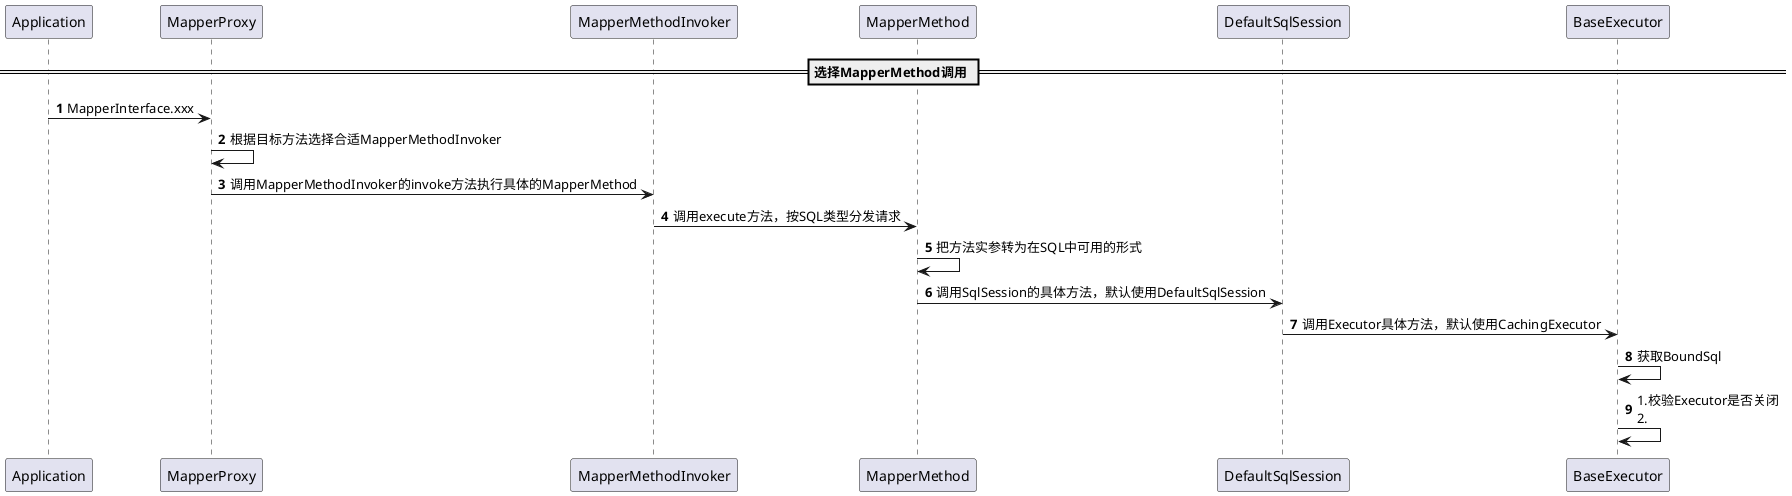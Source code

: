 @startuml
'https://plantuml.com/sequence-diagram

autonumber
== 选择MapperMethod调用 ==
Application -> MapperProxy: MapperInterface.xxx
MapperProxy -> MapperProxy: 根据目标方法选择合适MapperMethodInvoker
MapperProxy -> MapperMethodInvoker: 调用MapperMethodInvoker的invoke方法执行具体的MapperMethod
MapperMethodInvoker -> MapperMethod: 调用execute方法，按SQL类型分发请求
MapperMethod -> MapperMethod: 把方法实参转为在SQL中可用的形式
MapperMethod -> DefaultSqlSession: 调用SqlSession的具体方法，默认使用DefaultSqlSession

DefaultSqlSession -> BaseExecutor: 调用Executor具体方法，默认使用CachingExecutor
BaseExecutor -> BaseExecutor: 获取BoundSql
BaseExecutor -> BaseExecutor: 1.校验Executor是否关闭\n2.

@enduml